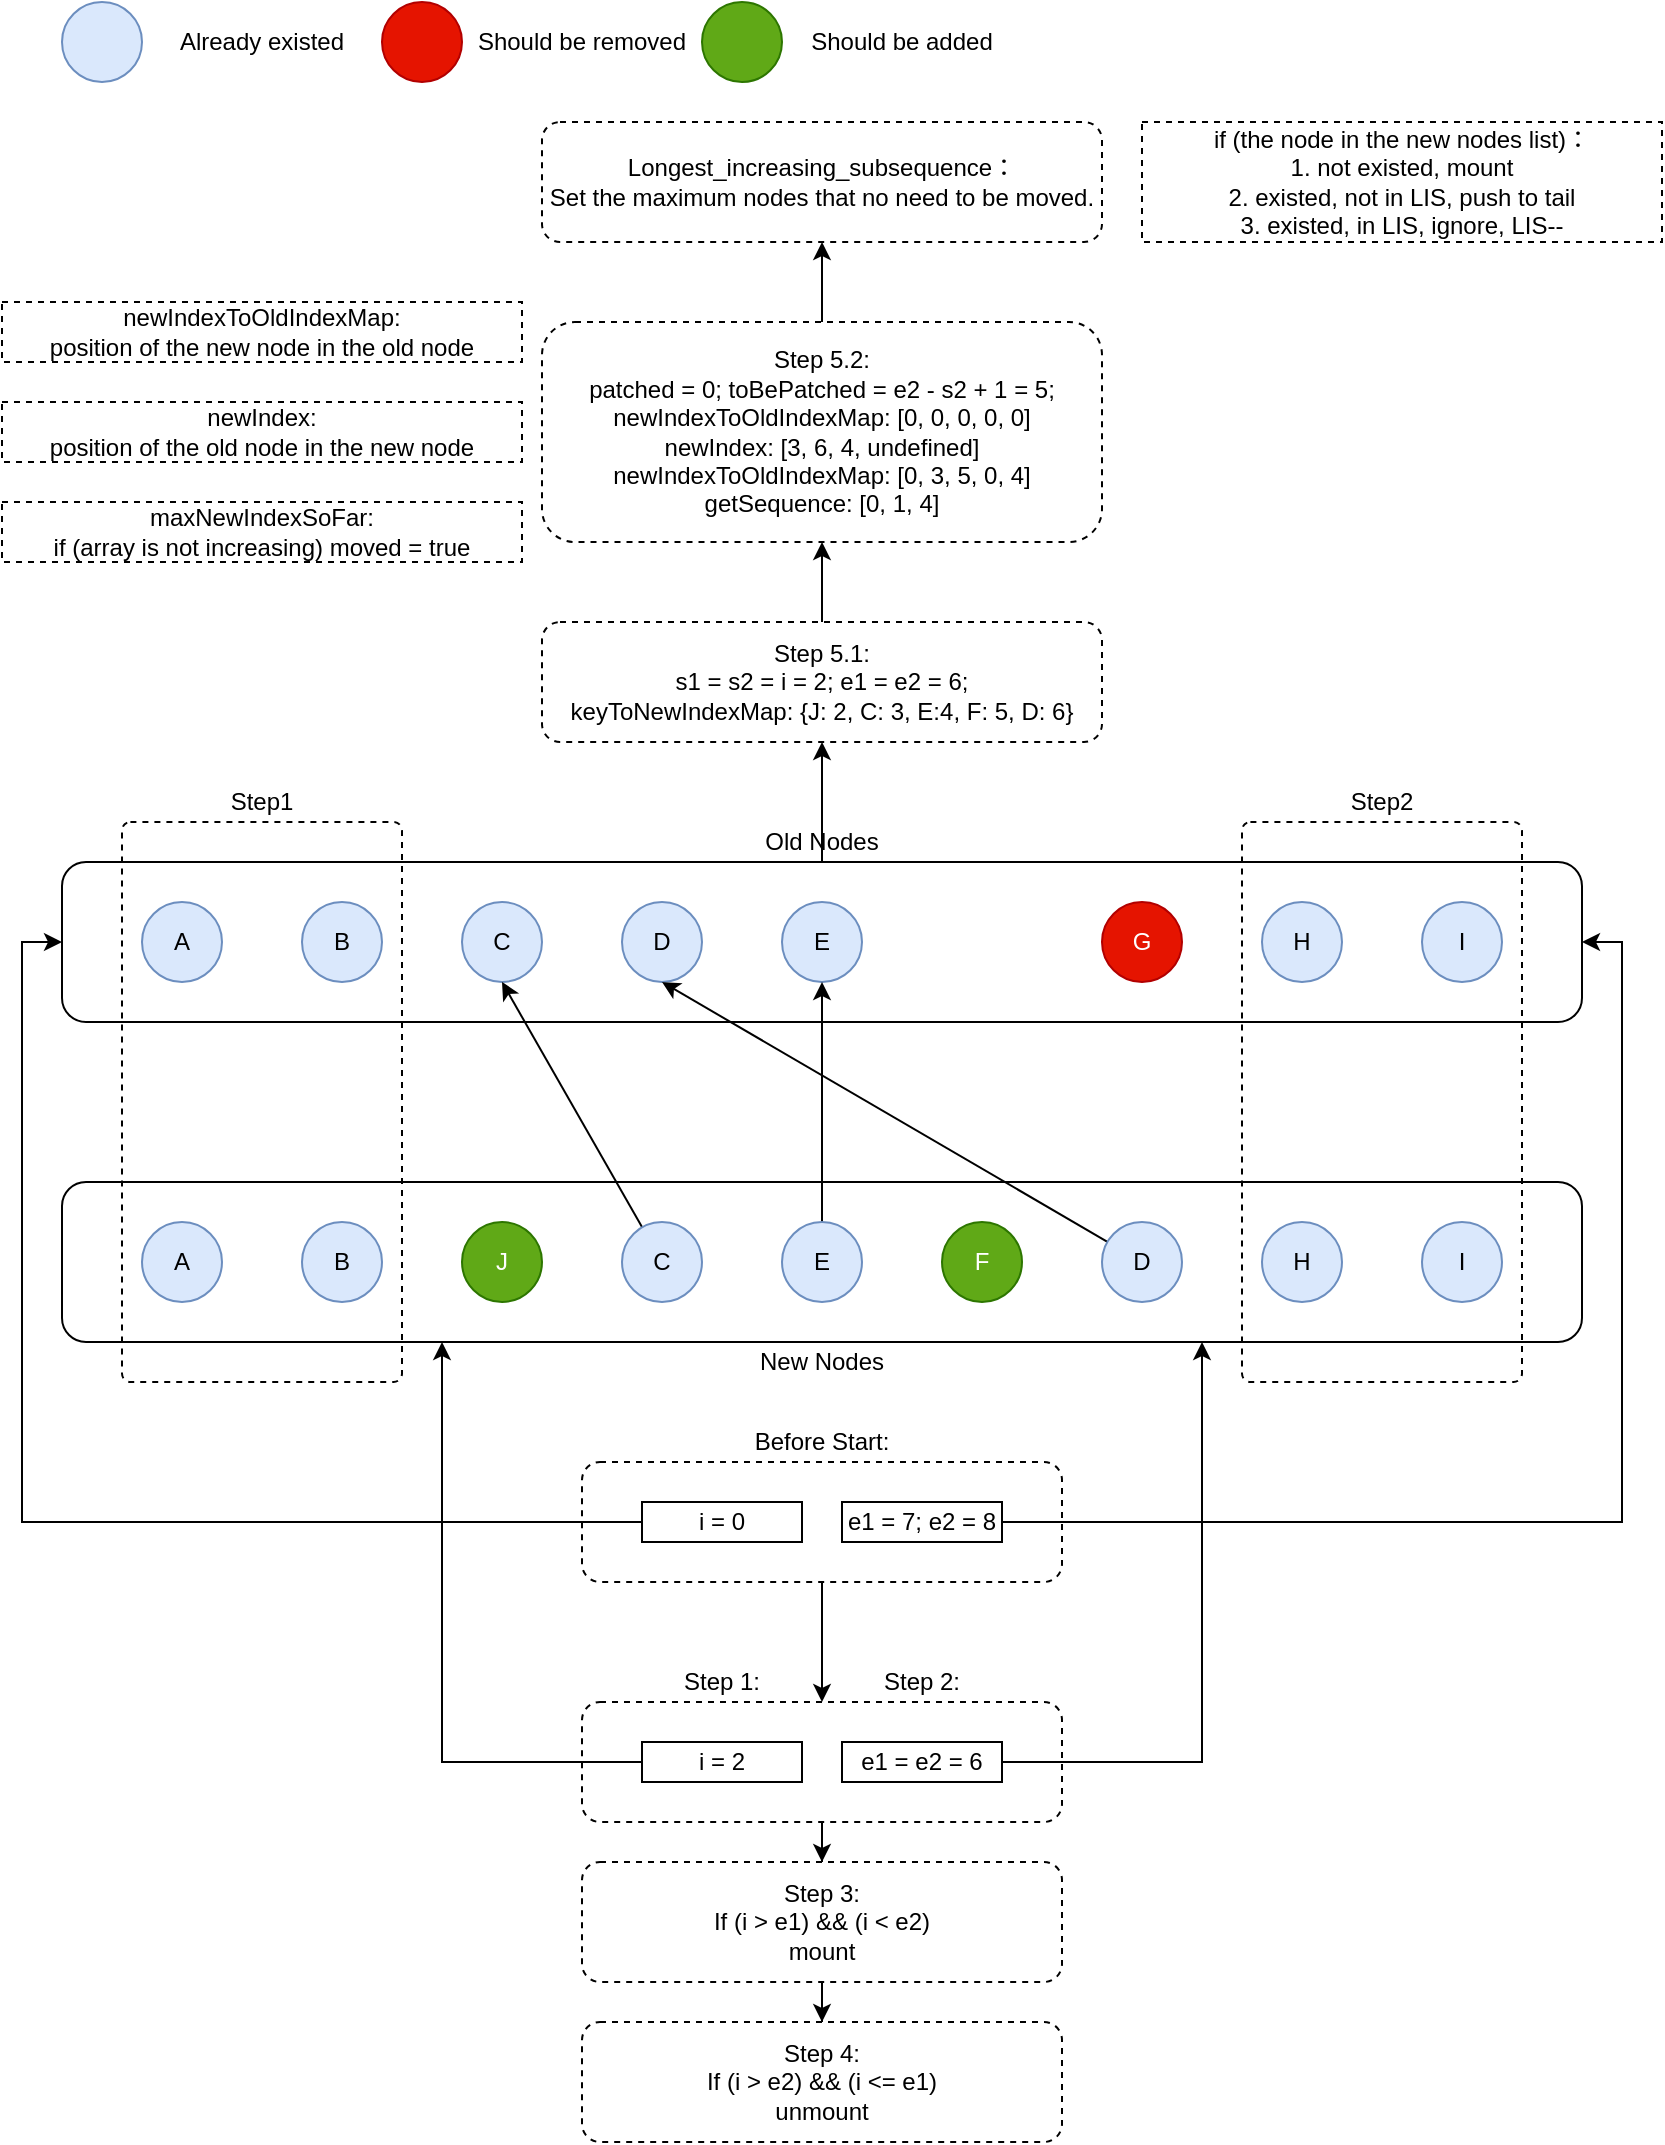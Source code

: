 <mxfile version="16.1.2" type="device"><diagram id="8EnH7jgDlN-cZ7IZqd1n" name="Page-1"><mxGraphModel dx="946" dy="697" grid="1" gridSize="10" guides="1" tooltips="1" connect="1" arrows="1" fold="1" page="1" pageScale="1" pageWidth="850" pageHeight="1100" math="0" shadow="0"><root><mxCell id="0"/><mxCell id="1" parent="0"/><mxCell id="UfarVj7THDS5HpVStBIF-52" value="" style="rounded=1;whiteSpace=wrap;html=1;dashed=1;strokeColor=default;fillColor=none;" parent="1" vertex="1"><mxGeometry x="300" y="740" width="240" height="60" as="geometry"/></mxCell><mxCell id="UfarVj7THDS5HpVStBIF-24" value="" style="rounded=1;whiteSpace=wrap;html=1;fillColor=none;" parent="1" vertex="1"><mxGeometry x="40" y="600" width="760" height="80" as="geometry"/></mxCell><mxCell id="UfarVj7THDS5HpVStBIF-61" value="" style="edgeStyle=orthogonalEdgeStyle;rounded=0;orthogonalLoop=1;jettySize=auto;html=1;" parent="1" source="UfarVj7THDS5HpVStBIF-22" target="UfarVj7THDS5HpVStBIF-60" edge="1"><mxGeometry relative="1" as="geometry"/></mxCell><mxCell id="UfarVj7THDS5HpVStBIF-22" value="" style="rounded=1;whiteSpace=wrap;html=1;fillColor=none;" parent="1" vertex="1"><mxGeometry x="40" y="440" width="760" height="80" as="geometry"/></mxCell><mxCell id="UfarVj7THDS5HpVStBIF-1" value="B" style="ellipse;whiteSpace=wrap;html=1;aspect=fixed;fillColor=#dae8fc;strokeColor=#6c8ebf;" parent="1" vertex="1"><mxGeometry x="160" y="460" width="40" height="40" as="geometry"/></mxCell><mxCell id="UfarVj7THDS5HpVStBIF-4" value="C" style="ellipse;whiteSpace=wrap;html=1;aspect=fixed;fillColor=#dae8fc;strokeColor=#6c8ebf;" parent="1" vertex="1"><mxGeometry x="240" y="460" width="40" height="40" as="geometry"/></mxCell><mxCell id="UfarVj7THDS5HpVStBIF-5" value="D" style="ellipse;whiteSpace=wrap;html=1;aspect=fixed;fillColor=#dae8fc;strokeColor=#6c8ebf;" parent="1" vertex="1"><mxGeometry x="320" y="460" width="40" height="40" as="geometry"/></mxCell><mxCell id="UfarVj7THDS5HpVStBIF-6" value="E" style="ellipse;whiteSpace=wrap;html=1;aspect=fixed;fillColor=#dae8fc;strokeColor=#6c8ebf;" parent="1" vertex="1"><mxGeometry x="400" y="460" width="40" height="40" as="geometry"/></mxCell><mxCell id="UfarVj7THDS5HpVStBIF-7" value="A" style="ellipse;whiteSpace=wrap;html=1;aspect=fixed;fillColor=#dae8fc;strokeColor=#6c8ebf;" parent="1" vertex="1"><mxGeometry x="80" y="460" width="40" height="40" as="geometry"/></mxCell><mxCell id="UfarVj7THDS5HpVStBIF-9" value="G" style="ellipse;whiteSpace=wrap;html=1;aspect=fixed;fillColor=#e51400;strokeColor=#B20000;fontColor=#ffffff;" parent="1" vertex="1"><mxGeometry x="560" y="460" width="40" height="40" as="geometry"/></mxCell><mxCell id="UfarVj7THDS5HpVStBIF-10" value="H" style="ellipse;whiteSpace=wrap;html=1;aspect=fixed;fillColor=#dae8fc;strokeColor=#6c8ebf;" parent="1" vertex="1"><mxGeometry x="640" y="460" width="40" height="40" as="geometry"/></mxCell><mxCell id="UfarVj7THDS5HpVStBIF-11" value="I" style="ellipse;whiteSpace=wrap;html=1;aspect=fixed;fillColor=#dae8fc;strokeColor=#6c8ebf;" parent="1" vertex="1"><mxGeometry x="720" y="460" width="40" height="40" as="geometry"/></mxCell><mxCell id="UfarVj7THDS5HpVStBIF-12" value="B" style="ellipse;whiteSpace=wrap;html=1;aspect=fixed;fillColor=#dae8fc;strokeColor=#6c8ebf;" parent="1" vertex="1"><mxGeometry x="160" y="620" width="40" height="40" as="geometry"/></mxCell><mxCell id="r9ZY1w0jLW76GgTwHsSE-1" style="rounded=0;orthogonalLoop=1;jettySize=auto;html=1;entryX=0.5;entryY=1;entryDx=0;entryDy=0;" edge="1" parent="1" source="UfarVj7THDS5HpVStBIF-13" target="UfarVj7THDS5HpVStBIF-4"><mxGeometry relative="1" as="geometry"/></mxCell><mxCell id="UfarVj7THDS5HpVStBIF-13" value="C" style="ellipse;whiteSpace=wrap;html=1;aspect=fixed;fillColor=#dae8fc;strokeColor=#6c8ebf;" parent="1" vertex="1"><mxGeometry x="320" y="620" width="40" height="40" as="geometry"/></mxCell><mxCell id="r9ZY1w0jLW76GgTwHsSE-3" style="edgeStyle=none;rounded=0;orthogonalLoop=1;jettySize=auto;html=1;entryX=0.5;entryY=1;entryDx=0;entryDy=0;" edge="1" parent="1" source="UfarVj7THDS5HpVStBIF-14" target="UfarVj7THDS5HpVStBIF-6"><mxGeometry relative="1" as="geometry"/></mxCell><mxCell id="UfarVj7THDS5HpVStBIF-14" value="E" style="ellipse;whiteSpace=wrap;html=1;aspect=fixed;fillColor=#dae8fc;strokeColor=#6c8ebf;" parent="1" vertex="1"><mxGeometry x="400" y="620" width="40" height="40" as="geometry"/></mxCell><mxCell id="UfarVj7THDS5HpVStBIF-15" value="F" style="ellipse;whiteSpace=wrap;html=1;aspect=fixed;fillColor=#60a917;strokeColor=#2D7600;fontColor=#ffffff;" parent="1" vertex="1"><mxGeometry x="480" y="620" width="40" height="40" as="geometry"/></mxCell><mxCell id="UfarVj7THDS5HpVStBIF-16" value="A" style="ellipse;whiteSpace=wrap;html=1;aspect=fixed;fillColor=#dae8fc;strokeColor=#6c8ebf;" parent="1" vertex="1"><mxGeometry x="80" y="620" width="40" height="40" as="geometry"/></mxCell><mxCell id="r9ZY1w0jLW76GgTwHsSE-2" style="edgeStyle=none;rounded=0;orthogonalLoop=1;jettySize=auto;html=1;entryX=0.5;entryY=1;entryDx=0;entryDy=0;" edge="1" parent="1" source="UfarVj7THDS5HpVStBIF-17" target="UfarVj7THDS5HpVStBIF-5"><mxGeometry relative="1" as="geometry"/></mxCell><mxCell id="UfarVj7THDS5HpVStBIF-17" value="D" style="ellipse;whiteSpace=wrap;html=1;aspect=fixed;fillColor=#dae8fc;strokeColor=#6c8ebf;" parent="1" vertex="1"><mxGeometry x="560" y="620" width="40" height="40" as="geometry"/></mxCell><mxCell id="UfarVj7THDS5HpVStBIF-19" value="H" style="ellipse;whiteSpace=wrap;html=1;aspect=fixed;fillColor=#dae8fc;strokeColor=#6c8ebf;" parent="1" vertex="1"><mxGeometry x="640" y="620" width="40" height="40" as="geometry"/></mxCell><mxCell id="UfarVj7THDS5HpVStBIF-20" value="I" style="ellipse;whiteSpace=wrap;html=1;aspect=fixed;fillColor=#dae8fc;strokeColor=#6c8ebf;" parent="1" vertex="1"><mxGeometry x="720" y="620" width="40" height="40" as="geometry"/></mxCell><mxCell id="UfarVj7THDS5HpVStBIF-21" value="J" style="ellipse;whiteSpace=wrap;html=1;aspect=fixed;fillColor=#60a917;strokeColor=#2D7600;fontColor=#ffffff;" parent="1" vertex="1"><mxGeometry x="240" y="620" width="40" height="40" as="geometry"/></mxCell><mxCell id="UfarVj7THDS5HpVStBIF-23" value="Old Nodes" style="text;html=1;strokeColor=none;fillColor=none;align=center;verticalAlign=middle;whiteSpace=wrap;rounded=0;" parent="1" vertex="1"><mxGeometry x="380" y="420" width="80" height="20" as="geometry"/></mxCell><mxCell id="UfarVj7THDS5HpVStBIF-25" value="New Nodes" style="text;html=1;strokeColor=none;fillColor=none;align=center;verticalAlign=middle;whiteSpace=wrap;rounded=0;" parent="1" vertex="1"><mxGeometry x="380" y="680" width="80" height="20" as="geometry"/></mxCell><mxCell id="UfarVj7THDS5HpVStBIF-33" value="" style="rounded=1;whiteSpace=wrap;html=1;fillColor=none;arcSize=3;dashed=1;" parent="1" vertex="1"><mxGeometry x="70" y="420" width="140" height="280" as="geometry"/></mxCell><mxCell id="UfarVj7THDS5HpVStBIF-34" value="Step1" style="text;html=1;strokeColor=none;fillColor=none;align=center;verticalAlign=middle;whiteSpace=wrap;rounded=0;" parent="1" vertex="1"><mxGeometry x="100" y="400" width="80" height="20" as="geometry"/></mxCell><mxCell id="UfarVj7THDS5HpVStBIF-35" value="" style="rounded=1;whiteSpace=wrap;html=1;fillColor=none;arcSize=3;dashed=1;" parent="1" vertex="1"><mxGeometry x="630" y="420" width="140" height="280" as="geometry"/></mxCell><mxCell id="UfarVj7THDS5HpVStBIF-36" value="Step2" style="text;html=1;strokeColor=none;fillColor=none;align=center;verticalAlign=middle;whiteSpace=wrap;rounded=0;" parent="1" vertex="1"><mxGeometry x="660" y="400" width="80" height="20" as="geometry"/></mxCell><mxCell id="UfarVj7THDS5HpVStBIF-37" value="Before Start:" style="text;html=1;strokeColor=none;fillColor=none;align=center;verticalAlign=middle;whiteSpace=wrap;rounded=0;" parent="1" vertex="1"><mxGeometry x="380" y="720" width="80" height="20" as="geometry"/></mxCell><mxCell id="UfarVj7THDS5HpVStBIF-40" style="edgeStyle=elbowEdgeStyle;rounded=0;orthogonalLoop=1;jettySize=auto;html=1;entryX=0;entryY=0.5;entryDx=0;entryDy=0;" parent="1" source="UfarVj7THDS5HpVStBIF-38" target="UfarVj7THDS5HpVStBIF-22" edge="1"><mxGeometry relative="1" as="geometry"><mxPoint y="490" as="targetPoint"/><Array as="points"><mxPoint x="20" y="630"/></Array></mxGeometry></mxCell><mxCell id="UfarVj7THDS5HpVStBIF-38" value="i = 0" style="text;html=1;strokeColor=default;fillColor=none;align=center;verticalAlign=middle;whiteSpace=wrap;rounded=0;" parent="1" vertex="1"><mxGeometry x="330" y="760" width="80" height="20" as="geometry"/></mxCell><mxCell id="UfarVj7THDS5HpVStBIF-42" style="edgeStyle=elbowEdgeStyle;rounded=0;orthogonalLoop=1;jettySize=auto;html=1;entryX=1;entryY=0.5;entryDx=0;entryDy=0;" parent="1" source="UfarVj7THDS5HpVStBIF-41" target="UfarVj7THDS5HpVStBIF-22" edge="1"><mxGeometry relative="1" as="geometry"><mxPoint x="820" y="480" as="targetPoint"/><Array as="points"><mxPoint x="820" y="630"/></Array></mxGeometry></mxCell><mxCell id="UfarVj7THDS5HpVStBIF-41" value="e1 = 7; e2 = 8" style="text;html=1;strokeColor=default;fillColor=none;align=center;verticalAlign=middle;whiteSpace=wrap;rounded=0;" parent="1" vertex="1"><mxGeometry x="430" y="760" width="80" height="20" as="geometry"/></mxCell><mxCell id="UfarVj7THDS5HpVStBIF-43" value="Step 1:" style="text;html=1;strokeColor=none;fillColor=none;align=center;verticalAlign=middle;whiteSpace=wrap;rounded=0;" parent="1" vertex="1"><mxGeometry x="330" y="840" width="80" height="20" as="geometry"/></mxCell><mxCell id="UfarVj7THDS5HpVStBIF-45" style="edgeStyle=orthogonalEdgeStyle;rounded=0;orthogonalLoop=1;jettySize=auto;html=1;entryX=0.25;entryY=1;entryDx=0;entryDy=0;" parent="1" source="UfarVj7THDS5HpVStBIF-44" target="UfarVj7THDS5HpVStBIF-24" edge="1"><mxGeometry relative="1" as="geometry"><mxPoint x="240" y="750" as="targetPoint"/><Array as="points"><mxPoint x="230" y="890"/></Array></mxGeometry></mxCell><mxCell id="UfarVj7THDS5HpVStBIF-44" value="i = 2" style="text;html=1;strokeColor=default;fillColor=none;align=center;verticalAlign=middle;whiteSpace=wrap;rounded=0;" parent="1" vertex="1"><mxGeometry x="330" y="880" width="80" height="20" as="geometry"/></mxCell><mxCell id="UfarVj7THDS5HpVStBIF-46" value="Step 2:" style="text;html=1;strokeColor=none;fillColor=none;align=center;verticalAlign=middle;whiteSpace=wrap;rounded=0;" parent="1" vertex="1"><mxGeometry x="430" y="840" width="80" height="20" as="geometry"/></mxCell><mxCell id="UfarVj7THDS5HpVStBIF-48" style="edgeStyle=orthogonalEdgeStyle;rounded=0;orthogonalLoop=1;jettySize=auto;html=1;entryX=0.75;entryY=1;entryDx=0;entryDy=0;" parent="1" source="UfarVj7THDS5HpVStBIF-47" target="UfarVj7THDS5HpVStBIF-24" edge="1"><mxGeometry relative="1" as="geometry"><Array as="points"><mxPoint x="610" y="890"/></Array></mxGeometry></mxCell><mxCell id="UfarVj7THDS5HpVStBIF-47" value="e1 = e2 = 6" style="text;html=1;strokeColor=default;fillColor=none;align=center;verticalAlign=middle;whiteSpace=wrap;rounded=0;" parent="1" vertex="1"><mxGeometry x="430" y="880" width="80" height="20" as="geometry"/></mxCell><mxCell id="UfarVj7THDS5HpVStBIF-54" value="" style="edgeStyle=orthogonalEdgeStyle;rounded=0;orthogonalLoop=1;jettySize=auto;html=1;" parent="1" source="UfarVj7THDS5HpVStBIF-52" target="UfarVj7THDS5HpVStBIF-53" edge="1"><mxGeometry relative="1" as="geometry"/></mxCell><mxCell id="UfarVj7THDS5HpVStBIF-56" value="" style="edgeStyle=orthogonalEdgeStyle;rounded=0;orthogonalLoop=1;jettySize=auto;html=1;" parent="1" source="UfarVj7THDS5HpVStBIF-53" target="UfarVj7THDS5HpVStBIF-55" edge="1"><mxGeometry relative="1" as="geometry"/></mxCell><mxCell id="UfarVj7THDS5HpVStBIF-53" value="" style="rounded=1;whiteSpace=wrap;html=1;dashed=1;strokeColor=default;fillColor=none;" parent="1" vertex="1"><mxGeometry x="300" y="860" width="240" height="60" as="geometry"/></mxCell><mxCell id="UfarVj7THDS5HpVStBIF-58" value="" style="edgeStyle=orthogonalEdgeStyle;rounded=0;orthogonalLoop=1;jettySize=auto;html=1;" parent="1" source="UfarVj7THDS5HpVStBIF-55" target="UfarVj7THDS5HpVStBIF-57" edge="1"><mxGeometry relative="1" as="geometry"/></mxCell><mxCell id="UfarVj7THDS5HpVStBIF-55" value="Step 3:&lt;br&gt;If (i &amp;gt; e1) &amp;amp;&amp;amp; (i &amp;lt; e2)&lt;br&gt;mount" style="rounded=1;whiteSpace=wrap;html=1;dashed=1;strokeColor=default;fillColor=none;" parent="1" vertex="1"><mxGeometry x="300" y="940" width="240" height="60" as="geometry"/></mxCell><mxCell id="UfarVj7THDS5HpVStBIF-57" value="Step 4:&lt;br&gt;If (i &amp;gt; e2) &amp;amp;&amp;amp; (i &amp;lt;= e1)&lt;br&gt;unmount" style="rounded=1;whiteSpace=wrap;html=1;dashed=1;strokeColor=default;fillColor=none;" parent="1" vertex="1"><mxGeometry x="300" y="1020" width="240" height="60" as="geometry"/></mxCell><mxCell id="UfarVj7THDS5HpVStBIF-59" value="" style="group" parent="1" vertex="1" connectable="0"><mxGeometry x="40" y="10" width="480" height="40" as="geometry"/></mxCell><mxCell id="UfarVj7THDS5HpVStBIF-26" value="" style="ellipse;whiteSpace=wrap;html=1;aspect=fixed;fillColor=#dae8fc;strokeColor=#6c8ebf;" parent="UfarVj7THDS5HpVStBIF-59" vertex="1"><mxGeometry width="40" height="40" as="geometry"/></mxCell><mxCell id="UfarVj7THDS5HpVStBIF-27" value="Already existed" style="text;html=1;strokeColor=none;fillColor=none;align=center;verticalAlign=middle;whiteSpace=wrap;rounded=0;" parent="UfarVj7THDS5HpVStBIF-59" vertex="1"><mxGeometry x="40" width="120" height="40" as="geometry"/></mxCell><mxCell id="UfarVj7THDS5HpVStBIF-28" value="" style="ellipse;whiteSpace=wrap;html=1;aspect=fixed;fillColor=#e51400;strokeColor=#B20000;fontColor=#ffffff;" parent="UfarVj7THDS5HpVStBIF-59" vertex="1"><mxGeometry x="160" width="40" height="40" as="geometry"/></mxCell><mxCell id="UfarVj7THDS5HpVStBIF-29" value="Should be removed" style="text;html=1;strokeColor=none;fillColor=none;align=center;verticalAlign=middle;whiteSpace=wrap;rounded=0;" parent="UfarVj7THDS5HpVStBIF-59" vertex="1"><mxGeometry x="200" width="120" height="40" as="geometry"/></mxCell><mxCell id="UfarVj7THDS5HpVStBIF-30" value="" style="ellipse;whiteSpace=wrap;html=1;aspect=fixed;fillColor=#60a917;strokeColor=#2D7600;fontColor=#ffffff;" parent="UfarVj7THDS5HpVStBIF-59" vertex="1"><mxGeometry x="320" width="40" height="40" as="geometry"/></mxCell><mxCell id="UfarVj7THDS5HpVStBIF-31" value="Should be added" style="text;html=1;strokeColor=none;fillColor=none;align=center;verticalAlign=middle;whiteSpace=wrap;rounded=0;" parent="UfarVj7THDS5HpVStBIF-59" vertex="1"><mxGeometry x="360" width="120" height="40" as="geometry"/></mxCell><mxCell id="UfarVj7THDS5HpVStBIF-63" value="" style="edgeStyle=orthogonalEdgeStyle;rounded=0;orthogonalLoop=1;jettySize=auto;html=1;" parent="1" source="UfarVj7THDS5HpVStBIF-60" target="UfarVj7THDS5HpVStBIF-62" edge="1"><mxGeometry relative="1" as="geometry"/></mxCell><mxCell id="UfarVj7THDS5HpVStBIF-60" value="Step 5.1:&lt;br&gt;s1 = s2 = i = 2; e1 = e2 = 6;&lt;br&gt;keyToNewIndexMap: {J: 2, C: 3, E:4, F: 5, D: 6}" style="rounded=1;whiteSpace=wrap;html=1;dashed=1;strokeColor=default;fillColor=none;" parent="1" vertex="1"><mxGeometry x="280" y="320" width="280" height="60" as="geometry"/></mxCell><mxCell id="UfarVj7THDS5HpVStBIF-69" value="" style="edgeStyle=orthogonalEdgeStyle;rounded=0;orthogonalLoop=1;jettySize=auto;html=1;" parent="1" source="UfarVj7THDS5HpVStBIF-62" target="UfarVj7THDS5HpVStBIF-68" edge="1"><mxGeometry relative="1" as="geometry"/></mxCell><mxCell id="UfarVj7THDS5HpVStBIF-62" value="Step 5.2:&lt;br&gt;patched = 0; toBePatched = e2 - s2 + 1 = 5;&lt;br&gt;newIndexToOldIndexMap: [0, 0, 0, 0, 0]&lt;br&gt;newIndex: [3, 6, 4, undefined]&lt;br&gt;newIndexToOldIndexMap: [0, 3, 5, 0, 4]&lt;br&gt;getSequence: [0, 1, 4]" style="rounded=1;whiteSpace=wrap;html=1;dashed=1;strokeColor=default;fillColor=none;" parent="1" vertex="1"><mxGeometry x="280" y="170" width="280" height="110" as="geometry"/></mxCell><mxCell id="UfarVj7THDS5HpVStBIF-68" value="Longest_increasing_subsequence：&lt;br&gt;Set the maximum nodes that no need to be moved." style="rounded=1;whiteSpace=wrap;html=1;dashed=1;strokeColor=default;fillColor=none;" parent="1" vertex="1"><mxGeometry x="280" y="70" width="280" height="60" as="geometry"/></mxCell><mxCell id="UfarVj7THDS5HpVStBIF-70" value="if (the node in the new nodes list)：&lt;br&gt;1. not existed, mount&lt;br&gt;2. existed, not in LIS, push to tail&lt;br&gt;3. existed, in LIS, ignore, LIS--" style="text;html=1;strokeColor=default;fillColor=none;align=center;verticalAlign=middle;whiteSpace=wrap;rounded=0;dashed=1;" parent="1" vertex="1"><mxGeometry x="580" y="70" width="260" height="60" as="geometry"/></mxCell><mxCell id="UfarVj7THDS5HpVStBIF-71" value="" style="group" parent="1" vertex="1" connectable="0"><mxGeometry x="10" y="160" width="260" height="130" as="geometry"/></mxCell><mxCell id="UfarVj7THDS5HpVStBIF-64" value="newIndexToOldIndexMap:&lt;br&gt;position of the new node in the old node" style="text;html=1;strokeColor=default;fillColor=none;align=center;verticalAlign=middle;whiteSpace=wrap;rounded=0;dashed=1;" parent="UfarVj7THDS5HpVStBIF-71" vertex="1"><mxGeometry width="260" height="30" as="geometry"/></mxCell><mxCell id="UfarVj7THDS5HpVStBIF-66" value="newIndex:&lt;br&gt;position of the old node in the new node" style="text;html=1;strokeColor=default;fillColor=none;align=center;verticalAlign=middle;whiteSpace=wrap;rounded=0;dashed=1;" parent="UfarVj7THDS5HpVStBIF-71" vertex="1"><mxGeometry y="50" width="260" height="30" as="geometry"/></mxCell><mxCell id="UfarVj7THDS5HpVStBIF-67" value="maxNewIndexSoFar:&lt;br&gt;if (array is not increasing) moved = true" style="text;html=1;strokeColor=default;fillColor=none;align=center;verticalAlign=middle;whiteSpace=wrap;rounded=0;dashed=1;" parent="UfarVj7THDS5HpVStBIF-71" vertex="1"><mxGeometry y="100" width="260" height="30" as="geometry"/></mxCell></root></mxGraphModel></diagram></mxfile>